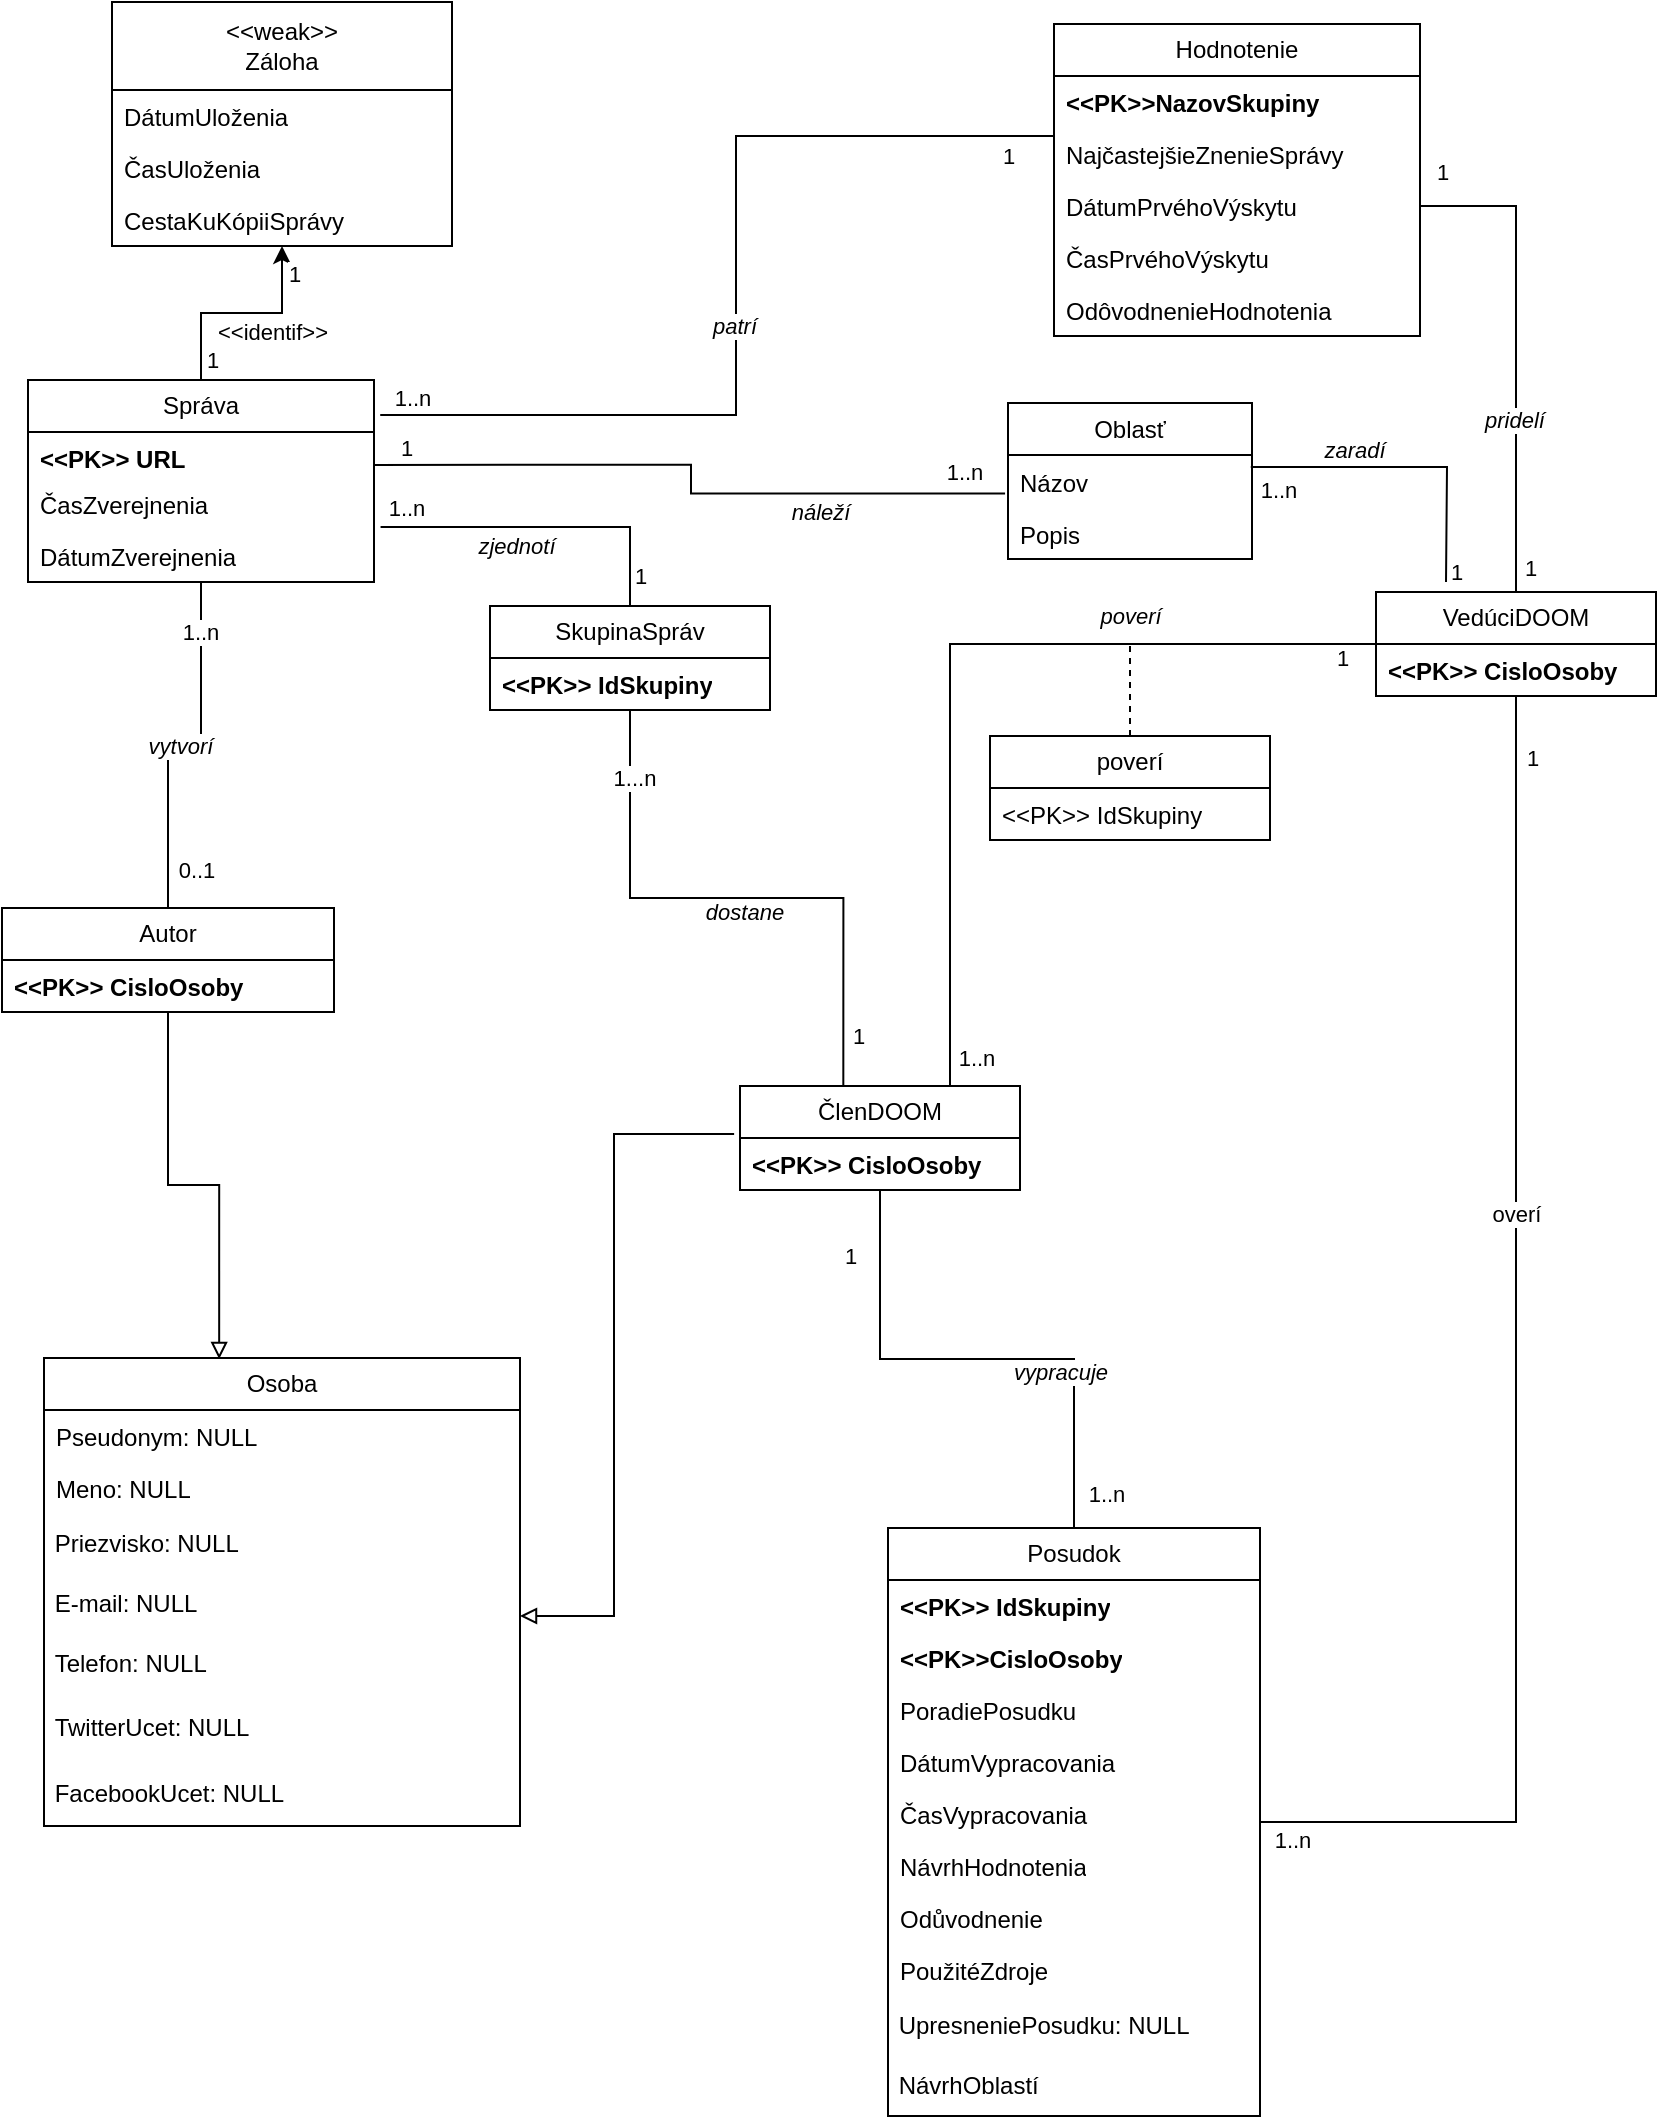<mxfile version="22.0.8" type="github">
  <diagram name="Page-1" id="c4acf3e9-155e-7222-9cf6-157b1a14988f">
    <mxGraphModel dx="1103" dy="580" grid="0" gridSize="10" guides="1" tooltips="1" connect="1" arrows="1" fold="1" page="1" pageScale="1" pageWidth="850" pageHeight="1100" background="none" math="0" shadow="0">
      <root>
        <mxCell id="0" />
        <mxCell id="1" parent="0" />
        <mxCell id="tlV6fnILcFrFBnI4IhaU-143" style="edgeStyle=orthogonalEdgeStyle;rounded=0;orthogonalLoop=1;jettySize=auto;html=1;" edge="1" parent="1" source="m7hgx1LQ3ufyT0KJ-3Pl-1" target="tlV6fnILcFrFBnI4IhaU-139">
          <mxGeometry relative="1" as="geometry" />
        </mxCell>
        <mxCell id="tlV6fnILcFrFBnI4IhaU-144" value="1" style="edgeLabel;html=1;align=center;verticalAlign=middle;resizable=0;points=[];" vertex="1" connectable="0" parent="tlV6fnILcFrFBnI4IhaU-143">
          <mxGeometry x="-0.81" y="1" relative="1" as="geometry">
            <mxPoint x="6" as="offset" />
          </mxGeometry>
        </mxCell>
        <mxCell id="tlV6fnILcFrFBnI4IhaU-146" value="&amp;lt;&amp;lt;identif&amp;gt;&amp;gt;" style="edgeLabel;html=1;align=center;verticalAlign=middle;resizable=0;points=[];" vertex="1" connectable="0" parent="tlV6fnILcFrFBnI4IhaU-143">
          <mxGeometry x="0.132" relative="1" as="geometry">
            <mxPoint x="8" y="9" as="offset" />
          </mxGeometry>
        </mxCell>
        <mxCell id="tlV6fnILcFrFBnI4IhaU-147" value="1" style="edgeLabel;html=1;align=center;verticalAlign=middle;resizable=0;points=[];" vertex="1" connectable="0" parent="tlV6fnILcFrFBnI4IhaU-143">
          <mxGeometry x="0.797" relative="1" as="geometry">
            <mxPoint x="6" y="3" as="offset" />
          </mxGeometry>
        </mxCell>
        <mxCell id="tlV6fnILcFrFBnI4IhaU-152" style="edgeStyle=orthogonalEdgeStyle;rounded=0;orthogonalLoop=1;jettySize=auto;html=1;endArrow=none;endFill=0;exitX=1.019;exitY=0.942;exitDx=0;exitDy=0;exitPerimeter=0;" edge="1" parent="1" source="m7hgx1LQ3ufyT0KJ-3Pl-4" target="tlV6fnILcFrFBnI4IhaU-148">
          <mxGeometry relative="1" as="geometry" />
        </mxCell>
        <mxCell id="tlV6fnILcFrFBnI4IhaU-153" value="&lt;i&gt;zjednotí&lt;/i&gt;" style="edgeLabel;html=1;align=center;verticalAlign=middle;resizable=0;points=[];" vertex="1" connectable="0" parent="tlV6fnILcFrFBnI4IhaU-152">
          <mxGeometry x="0.022" y="2" relative="1" as="geometry">
            <mxPoint x="-17" y="11" as="offset" />
          </mxGeometry>
        </mxCell>
        <mxCell id="tlV6fnILcFrFBnI4IhaU-154" value="1..n" style="edgeLabel;html=1;align=center;verticalAlign=middle;resizable=0;points=[];" vertex="1" connectable="0" parent="tlV6fnILcFrFBnI4IhaU-152">
          <mxGeometry x="-0.928" relative="1" as="geometry">
            <mxPoint x="6" y="-10" as="offset" />
          </mxGeometry>
        </mxCell>
        <mxCell id="tlV6fnILcFrFBnI4IhaU-155" value="&lt;div&gt;1&lt;/div&gt;" style="edgeLabel;html=1;align=center;verticalAlign=middle;resizable=0;points=[];" vertex="1" connectable="0" parent="tlV6fnILcFrFBnI4IhaU-152">
          <mxGeometry x="0.853" y="-1" relative="1" as="geometry">
            <mxPoint x="6" y="-3" as="offset" />
          </mxGeometry>
        </mxCell>
        <mxCell id="m7hgx1LQ3ufyT0KJ-3Pl-1" value="Správa" style="swimlane;fontStyle=0;childLayout=stackLayout;horizontal=1;startSize=26;fillColor=none;horizontalStack=0;resizeParent=1;resizeParentMax=0;resizeLast=0;collapsible=1;marginBottom=0;whiteSpace=wrap;html=1;" parent="1" vertex="1">
          <mxGeometry x="23" y="200" width="173" height="101" as="geometry" />
        </mxCell>
        <mxCell id="m7hgx1LQ3ufyT0KJ-3Pl-2" value="&lt;b&gt;&amp;lt;&amp;lt;PK&amp;gt;&amp;gt; URL&lt;/b&gt;" style="text;strokeColor=none;fillColor=none;align=left;verticalAlign=top;spacingLeft=4;spacingRight=4;overflow=hidden;rotatable=0;points=[[0,0.5],[1,0.5]];portConstraint=eastwest;whiteSpace=wrap;html=1;" parent="m7hgx1LQ3ufyT0KJ-3Pl-1" vertex="1">
          <mxGeometry y="26" width="173" height="23" as="geometry" />
        </mxCell>
        <mxCell id="m7hgx1LQ3ufyT0KJ-3Pl-4" value="ČasZverejnenia" style="text;strokeColor=none;fillColor=none;align=left;verticalAlign=top;spacingLeft=4;spacingRight=4;overflow=hidden;rotatable=0;points=[[0,0.5],[1,0.5]];portConstraint=eastwest;whiteSpace=wrap;html=1;" parent="m7hgx1LQ3ufyT0KJ-3Pl-1" vertex="1">
          <mxGeometry y="49" width="173" height="26" as="geometry" />
        </mxCell>
        <mxCell id="m7hgx1LQ3ufyT0KJ-3Pl-3" value="DátumZverejnenia" style="text;strokeColor=none;fillColor=none;align=left;verticalAlign=top;spacingLeft=4;spacingRight=4;overflow=hidden;rotatable=0;points=[[0,0.5],[1,0.5]];portConstraint=eastwest;whiteSpace=wrap;html=1;" parent="m7hgx1LQ3ufyT0KJ-3Pl-1" vertex="1">
          <mxGeometry y="75" width="173" height="26" as="geometry" />
        </mxCell>
        <mxCell id="tlV6fnILcFrFBnI4IhaU-1" value="&lt;div&gt;Osoba&lt;/div&gt;" style="swimlane;fontStyle=0;childLayout=stackLayout;horizontal=1;startSize=26;fillColor=none;horizontalStack=0;resizeParent=1;resizeParentMax=0;resizeLast=0;collapsible=1;marginBottom=0;whiteSpace=wrap;html=1;" vertex="1" parent="1">
          <mxGeometry x="31" y="689" width="238" height="234" as="geometry" />
        </mxCell>
        <mxCell id="tlV6fnILcFrFBnI4IhaU-3" value="Pseudonym: NULL" style="text;strokeColor=none;fillColor=none;align=left;verticalAlign=top;spacingLeft=4;spacingRight=4;overflow=hidden;rotatable=0;points=[[0,0.5],[1,0.5]];portConstraint=eastwest;whiteSpace=wrap;html=1;" vertex="1" parent="tlV6fnILcFrFBnI4IhaU-1">
          <mxGeometry y="26" width="238" height="26" as="geometry" />
        </mxCell>
        <mxCell id="tlV6fnILcFrFBnI4IhaU-4" value="Meno: NULL" style="text;strokeColor=none;fillColor=none;align=left;verticalAlign=top;spacingLeft=4;spacingRight=4;overflow=hidden;rotatable=0;points=[[0,0.5],[1,0.5]];portConstraint=eastwest;whiteSpace=wrap;html=1;" vertex="1" parent="tlV6fnILcFrFBnI4IhaU-1">
          <mxGeometry y="52" width="238" height="26" as="geometry" />
        </mxCell>
        <mxCell id="tlV6fnILcFrFBnI4IhaU-5" value="&lt;div&gt;&amp;nbsp;Priezvisko: NULL&lt;/div&gt;" style="text;strokeColor=none;align=left;fillColor=none;html=1;verticalAlign=middle;whiteSpace=wrap;rounded=0;" vertex="1" parent="tlV6fnILcFrFBnI4IhaU-1">
          <mxGeometry y="78" width="238" height="30" as="geometry" />
        </mxCell>
        <mxCell id="tlV6fnILcFrFBnI4IhaU-6" value="&amp;nbsp;E-mail: NULL" style="text;strokeColor=none;align=left;fillColor=none;html=1;verticalAlign=middle;whiteSpace=wrap;rounded=0;" vertex="1" parent="tlV6fnILcFrFBnI4IhaU-1">
          <mxGeometry y="108" width="238" height="30" as="geometry" />
        </mxCell>
        <mxCell id="tlV6fnILcFrFBnI4IhaU-7" value="&amp;nbsp;Telefon: NULL" style="text;strokeColor=none;align=left;fillColor=none;html=1;verticalAlign=middle;whiteSpace=wrap;rounded=0;" vertex="1" parent="tlV6fnILcFrFBnI4IhaU-1">
          <mxGeometry y="138" width="238" height="30" as="geometry" />
        </mxCell>
        <mxCell id="tlV6fnILcFrFBnI4IhaU-9" value="&amp;nbsp;TwitterUcet: NULL" style="text;strokeColor=none;align=left;fillColor=none;html=1;verticalAlign=middle;whiteSpace=wrap;rounded=0;" vertex="1" parent="tlV6fnILcFrFBnI4IhaU-1">
          <mxGeometry y="168" width="238" height="33" as="geometry" />
        </mxCell>
        <mxCell id="tlV6fnILcFrFBnI4IhaU-8" value="&amp;nbsp;FacebookUcet: NULL" style="text;strokeColor=none;align=left;fillColor=none;html=1;verticalAlign=middle;whiteSpace=wrap;rounded=0;" vertex="1" parent="tlV6fnILcFrFBnI4IhaU-1">
          <mxGeometry y="201" width="238" height="33" as="geometry" />
        </mxCell>
        <mxCell id="tlV6fnILcFrFBnI4IhaU-21" style="edgeStyle=orthogonalEdgeStyle;rounded=0;orthogonalLoop=1;jettySize=auto;html=1;endArrow=block;endFill=0;exitX=-0.021;exitY=-0.077;exitDx=0;exitDy=0;exitPerimeter=0;" edge="1" parent="1" source="tlV6fnILcFrFBnI4IhaU-125" target="tlV6fnILcFrFBnI4IhaU-1">
          <mxGeometry relative="1" as="geometry">
            <Array as="points">
              <mxPoint x="316" y="577" />
              <mxPoint x="316" y="818" />
            </Array>
          </mxGeometry>
        </mxCell>
        <mxCell id="tlV6fnILcFrFBnI4IhaU-31" style="edgeStyle=orthogonalEdgeStyle;rounded=0;orthogonalLoop=1;jettySize=auto;html=1;endArrow=none;endFill=0;" edge="1" parent="1" source="tlV6fnILcFrFBnI4IhaU-11" target="tlV6fnILcFrFBnI4IhaU-25">
          <mxGeometry relative="1" as="geometry">
            <mxPoint x="356.6" y="480.0" as="sourcePoint" />
          </mxGeometry>
        </mxCell>
        <mxCell id="tlV6fnILcFrFBnI4IhaU-32" value="&lt;i&gt;vypracuje&lt;/i&gt;" style="edgeLabel;html=1;align=center;verticalAlign=middle;resizable=0;points=[];" vertex="1" connectable="0" parent="tlV6fnILcFrFBnI4IhaU-31">
          <mxGeometry x="0.318" y="1" relative="1" as="geometry">
            <mxPoint x="-1" y="7" as="offset" />
          </mxGeometry>
        </mxCell>
        <mxCell id="tlV6fnILcFrFBnI4IhaU-33" value="1" style="edgeLabel;html=1;align=center;verticalAlign=middle;resizable=0;points=[];" vertex="1" connectable="0" parent="tlV6fnILcFrFBnI4IhaU-31">
          <mxGeometry x="-0.841" y="2" relative="1" as="geometry">
            <mxPoint x="-17" y="12" as="offset" />
          </mxGeometry>
        </mxCell>
        <mxCell id="tlV6fnILcFrFBnI4IhaU-35" value="1..n" style="edgeLabel;html=1;align=center;verticalAlign=middle;resizable=0;points=[];" vertex="1" connectable="0" parent="tlV6fnILcFrFBnI4IhaU-31">
          <mxGeometry x="0.793" y="-2" relative="1" as="geometry">
            <mxPoint x="18" y="10" as="offset" />
          </mxGeometry>
        </mxCell>
        <mxCell id="tlV6fnILcFrFBnI4IhaU-11" value="ČlenDOOM" style="swimlane;fontStyle=0;childLayout=stackLayout;horizontal=1;startSize=26;fillColor=none;horizontalStack=0;resizeParent=1;resizeParentMax=0;resizeLast=0;collapsible=1;marginBottom=0;whiteSpace=wrap;html=1;" vertex="1" parent="1">
          <mxGeometry x="379" y="553" width="140" height="52" as="geometry" />
        </mxCell>
        <mxCell id="tlV6fnILcFrFBnI4IhaU-125" value="&lt;div&gt;&lt;b&gt;&amp;lt;&amp;lt;PK&amp;gt;&amp;gt; CisloOsoby&lt;/b&gt;&lt;/div&gt;" style="text;strokeColor=none;fillColor=none;align=left;verticalAlign=top;spacingLeft=4;spacingRight=4;overflow=hidden;rotatable=0;points=[[0,0.5],[1,0.5]];portConstraint=eastwest;whiteSpace=wrap;html=1;" vertex="1" parent="tlV6fnILcFrFBnI4IhaU-11">
          <mxGeometry y="26" width="140" height="26" as="geometry" />
        </mxCell>
        <mxCell id="tlV6fnILcFrFBnI4IhaU-23" style="edgeStyle=orthogonalEdgeStyle;rounded=0;orthogonalLoop=1;jettySize=auto;html=1;endArrow=none;endFill=0;" edge="1" parent="1" source="tlV6fnILcFrFBnI4IhaU-17" target="m7hgx1LQ3ufyT0KJ-3Pl-1">
          <mxGeometry relative="1" as="geometry">
            <mxPoint x="95.957" y="170" as="targetPoint" />
          </mxGeometry>
        </mxCell>
        <mxCell id="tlV6fnILcFrFBnI4IhaU-36" value="&lt;i&gt;vytvorí&lt;/i&gt;" style="edgeLabel;html=1;align=center;verticalAlign=middle;resizable=0;points=[];" vertex="1" connectable="0" parent="tlV6fnILcFrFBnI4IhaU-23">
          <mxGeometry x="-0.029" relative="1" as="geometry">
            <mxPoint as="offset" />
          </mxGeometry>
        </mxCell>
        <mxCell id="tlV6fnILcFrFBnI4IhaU-38" value="0..1" style="edgeLabel;html=1;align=center;verticalAlign=middle;resizable=0;points=[];" vertex="1" connectable="0" parent="tlV6fnILcFrFBnI4IhaU-23">
          <mxGeometry x="-0.775" relative="1" as="geometry">
            <mxPoint x="14" y="1" as="offset" />
          </mxGeometry>
        </mxCell>
        <mxCell id="tlV6fnILcFrFBnI4IhaU-39" value="&lt;div&gt;1..n&lt;/div&gt;" style="edgeLabel;html=1;align=center;verticalAlign=middle;resizable=0;points=[];" vertex="1" connectable="0" parent="tlV6fnILcFrFBnI4IhaU-23">
          <mxGeometry x="0.83" y="1" relative="1" as="geometry">
            <mxPoint y="9" as="offset" />
          </mxGeometry>
        </mxCell>
        <mxCell id="tlV6fnILcFrFBnI4IhaU-17" value="Autor" style="swimlane;fontStyle=0;childLayout=stackLayout;horizontal=1;startSize=26;fillColor=none;horizontalStack=0;resizeParent=1;resizeParentMax=0;resizeLast=0;collapsible=1;marginBottom=0;whiteSpace=wrap;html=1;" vertex="1" parent="1">
          <mxGeometry x="10" y="464" width="166" height="52" as="geometry" />
        </mxCell>
        <mxCell id="tlV6fnILcFrFBnI4IhaU-124" value="&lt;div&gt;&lt;b&gt;&amp;lt;&amp;lt;PK&amp;gt;&amp;gt; CisloOsoby&lt;/b&gt;&lt;/div&gt;" style="text;strokeColor=none;fillColor=none;align=left;verticalAlign=top;spacingLeft=4;spacingRight=4;overflow=hidden;rotatable=0;points=[[0,0.5],[1,0.5]];portConstraint=eastwest;whiteSpace=wrap;html=1;" vertex="1" parent="tlV6fnILcFrFBnI4IhaU-17">
          <mxGeometry y="26" width="166" height="26" as="geometry" />
        </mxCell>
        <mxCell id="tlV6fnILcFrFBnI4IhaU-22" style="edgeStyle=orthogonalEdgeStyle;rounded=0;orthogonalLoop=1;jettySize=auto;html=1;entryX=0.368;entryY=0.002;entryDx=0;entryDy=0;entryPerimeter=0;endArrow=block;endFill=0;" edge="1" parent="1" source="tlV6fnILcFrFBnI4IhaU-17" target="tlV6fnILcFrFBnI4IhaU-1">
          <mxGeometry relative="1" as="geometry" />
        </mxCell>
        <mxCell id="tlV6fnILcFrFBnI4IhaU-71" style="edgeStyle=orthogonalEdgeStyle;rounded=0;orthogonalLoop=1;jettySize=auto;html=1;endArrow=none;endFill=0;" edge="1" parent="1" source="tlV6fnILcFrFBnI4IhaU-25" target="tlV6fnILcFrFBnI4IhaU-58">
          <mxGeometry relative="1" as="geometry" />
        </mxCell>
        <mxCell id="tlV6fnILcFrFBnI4IhaU-72" value="1..n" style="edgeLabel;html=1;align=center;verticalAlign=middle;resizable=0;points=[];" vertex="1" connectable="0" parent="tlV6fnILcFrFBnI4IhaU-71">
          <mxGeometry x="-0.757" relative="1" as="geometry">
            <mxPoint x="-68" y="9" as="offset" />
          </mxGeometry>
        </mxCell>
        <mxCell id="tlV6fnILcFrFBnI4IhaU-73" value="1" style="edgeLabel;html=1;align=center;verticalAlign=middle;resizable=0;points=[];" vertex="1" connectable="0" parent="tlV6fnILcFrFBnI4IhaU-71">
          <mxGeometry x="0.91" relative="1" as="geometry">
            <mxPoint x="8" as="offset" />
          </mxGeometry>
        </mxCell>
        <mxCell id="tlV6fnILcFrFBnI4IhaU-129" value="overí" style="edgeLabel;html=1;align=center;verticalAlign=middle;resizable=0;points=[];" vertex="1" connectable="0" parent="tlV6fnILcFrFBnI4IhaU-71">
          <mxGeometry x="0.25" relative="1" as="geometry">
            <mxPoint as="offset" />
          </mxGeometry>
        </mxCell>
        <mxCell id="tlV6fnILcFrFBnI4IhaU-25" value="&lt;div&gt;Posudok&lt;br&gt;&lt;/div&gt;" style="swimlane;fontStyle=0;childLayout=stackLayout;horizontal=1;startSize=26;fillColor=none;horizontalStack=0;resizeParent=1;resizeParentMax=0;resizeLast=0;collapsible=1;marginBottom=0;whiteSpace=wrap;html=1;" vertex="1" parent="1">
          <mxGeometry x="453" y="774" width="186" height="294" as="geometry" />
        </mxCell>
        <mxCell id="tlV6fnILcFrFBnI4IhaU-161" value="&lt;b&gt;&amp;lt;&amp;lt;PK&amp;gt;&amp;gt; IdSkupiny&lt;/b&gt;" style="text;strokeColor=none;fillColor=none;align=left;verticalAlign=top;spacingLeft=4;spacingRight=4;overflow=hidden;rotatable=0;points=[[0,0.5],[1,0.5]];portConstraint=eastwest;whiteSpace=wrap;html=1;" vertex="1" parent="tlV6fnILcFrFBnI4IhaU-25">
          <mxGeometry y="26" width="186" height="26" as="geometry" />
        </mxCell>
        <mxCell id="tlV6fnILcFrFBnI4IhaU-174" value="&lt;b&gt;&amp;lt;&amp;lt;PK&amp;gt;&amp;gt;CisloOsoby&lt;/b&gt;" style="text;strokeColor=none;fillColor=none;align=left;verticalAlign=top;spacingLeft=4;spacingRight=4;overflow=hidden;rotatable=0;points=[[0,0.5],[1,0.5]];portConstraint=eastwest;whiteSpace=wrap;html=1;" vertex="1" parent="tlV6fnILcFrFBnI4IhaU-25">
          <mxGeometry y="52" width="186" height="26" as="geometry" />
        </mxCell>
        <mxCell id="tlV6fnILcFrFBnI4IhaU-167" value="PoradiePosudku" style="text;strokeColor=none;fillColor=none;align=left;verticalAlign=top;spacingLeft=4;spacingRight=4;overflow=hidden;rotatable=0;points=[[0,0.5],[1,0.5]];portConstraint=eastwest;whiteSpace=wrap;html=1;" vertex="1" parent="tlV6fnILcFrFBnI4IhaU-25">
          <mxGeometry y="78" width="186" height="26" as="geometry" />
        </mxCell>
        <mxCell id="tlV6fnILcFrFBnI4IhaU-172" value="DátumVypracovania" style="text;strokeColor=none;fillColor=none;align=left;verticalAlign=top;spacingLeft=4;spacingRight=4;overflow=hidden;rotatable=0;points=[[0,0.5],[1,0.5]];portConstraint=eastwest;whiteSpace=wrap;html=1;" vertex="1" parent="tlV6fnILcFrFBnI4IhaU-25">
          <mxGeometry y="104" width="186" height="26" as="geometry" />
        </mxCell>
        <mxCell id="tlV6fnILcFrFBnI4IhaU-173" value="ČasVypracovania" style="text;strokeColor=none;fillColor=none;align=left;verticalAlign=top;spacingLeft=4;spacingRight=4;overflow=hidden;rotatable=0;points=[[0,0.5],[1,0.5]];portConstraint=eastwest;whiteSpace=wrap;html=1;" vertex="1" parent="tlV6fnILcFrFBnI4IhaU-25">
          <mxGeometry y="130" width="186" height="26" as="geometry" />
        </mxCell>
        <mxCell id="tlV6fnILcFrFBnI4IhaU-26" value="NávrhHodnotenia" style="text;strokeColor=none;fillColor=none;align=left;verticalAlign=top;spacingLeft=4;spacingRight=4;overflow=hidden;rotatable=0;points=[[0,0.5],[1,0.5]];portConstraint=eastwest;whiteSpace=wrap;html=1;" vertex="1" parent="tlV6fnILcFrFBnI4IhaU-25">
          <mxGeometry y="156" width="186" height="26" as="geometry" />
        </mxCell>
        <mxCell id="tlV6fnILcFrFBnI4IhaU-27" value="Odůvodnenie" style="text;strokeColor=none;fillColor=none;align=left;verticalAlign=top;spacingLeft=4;spacingRight=4;overflow=hidden;rotatable=0;points=[[0,0.5],[1,0.5]];portConstraint=eastwest;whiteSpace=wrap;html=1;" vertex="1" parent="tlV6fnILcFrFBnI4IhaU-25">
          <mxGeometry y="182" width="186" height="26" as="geometry" />
        </mxCell>
        <mxCell id="tlV6fnILcFrFBnI4IhaU-28" value="PoužitéZdroje" style="text;strokeColor=none;fillColor=none;align=left;verticalAlign=top;spacingLeft=4;spacingRight=4;overflow=hidden;rotatable=0;points=[[0,0.5],[1,0.5]];portConstraint=eastwest;whiteSpace=wrap;html=1;" vertex="1" parent="tlV6fnILcFrFBnI4IhaU-25">
          <mxGeometry y="208" width="186" height="26" as="geometry" />
        </mxCell>
        <mxCell id="tlV6fnILcFrFBnI4IhaU-107" value="&lt;div align=&quot;left&quot;&gt;&amp;nbsp;UpresneniePosudku: NULL&lt;/div&gt;" style="text;strokeColor=none;align=left;fillColor=none;html=1;verticalAlign=middle;whiteSpace=wrap;rounded=0;" vertex="1" parent="tlV6fnILcFrFBnI4IhaU-25">
          <mxGeometry y="234" width="186" height="30" as="geometry" />
        </mxCell>
        <mxCell id="tlV6fnILcFrFBnI4IhaU-29" value="&amp;nbsp;NávrhOblastí" style="text;strokeColor=none;align=left;fillColor=none;html=1;verticalAlign=middle;whiteSpace=wrap;rounded=0;" vertex="1" parent="tlV6fnILcFrFBnI4IhaU-25">
          <mxGeometry y="264" width="186" height="30" as="geometry" />
        </mxCell>
        <mxCell id="tlV6fnILcFrFBnI4IhaU-162" style="edgeStyle=orthogonalEdgeStyle;rounded=0;orthogonalLoop=1;jettySize=auto;html=1;entryX=1;entryY=0.5;entryDx=0;entryDy=0;endArrow=none;endFill=0;" edge="1" parent="1" source="tlV6fnILcFrFBnI4IhaU-58" target="tlV6fnILcFrFBnI4IhaU-111">
          <mxGeometry relative="1" as="geometry" />
        </mxCell>
        <mxCell id="tlV6fnILcFrFBnI4IhaU-164" value="1" style="edgeLabel;html=1;align=center;verticalAlign=middle;resizable=0;points=[];" vertex="1" connectable="0" parent="tlV6fnILcFrFBnI4IhaU-162">
          <mxGeometry x="-0.898" y="-1" relative="1" as="geometry">
            <mxPoint x="6" as="offset" />
          </mxGeometry>
        </mxCell>
        <mxCell id="tlV6fnILcFrFBnI4IhaU-165" value="1" style="edgeLabel;html=1;align=center;verticalAlign=middle;resizable=0;points=[];" vertex="1" connectable="0" parent="tlV6fnILcFrFBnI4IhaU-162">
          <mxGeometry x="0.868" y="-2" relative="1" as="geometry">
            <mxPoint x="-5" y="-15" as="offset" />
          </mxGeometry>
        </mxCell>
        <mxCell id="tlV6fnILcFrFBnI4IhaU-181" value="&lt;i&gt;pridelí&lt;/i&gt;" style="edgeLabel;html=1;align=center;verticalAlign=middle;resizable=0;points=[];" vertex="1" connectable="0" parent="tlV6fnILcFrFBnI4IhaU-162">
          <mxGeometry x="-0.41" y="-2" relative="1" as="geometry">
            <mxPoint x="-3" y="-15" as="offset" />
          </mxGeometry>
        </mxCell>
        <mxCell id="tlV6fnILcFrFBnI4IhaU-168" style="edgeStyle=orthogonalEdgeStyle;rounded=0;orthogonalLoop=1;jettySize=auto;html=1;entryX=0.75;entryY=0;entryDx=0;entryDy=0;endArrow=none;endFill=0;" edge="1" parent="1" source="tlV6fnILcFrFBnI4IhaU-58" target="tlV6fnILcFrFBnI4IhaU-11">
          <mxGeometry relative="1" as="geometry" />
        </mxCell>
        <mxCell id="tlV6fnILcFrFBnI4IhaU-169" value="&lt;i&gt;poverí&lt;/i&gt;" style="edgeLabel;html=1;align=center;verticalAlign=middle;resizable=0;points=[];" vertex="1" connectable="0" parent="tlV6fnILcFrFBnI4IhaU-168">
          <mxGeometry x="-0.33" y="3" relative="1" as="geometry">
            <mxPoint x="22" y="-17" as="offset" />
          </mxGeometry>
        </mxCell>
        <mxCell id="tlV6fnILcFrFBnI4IhaU-170" value="1" style="edgeLabel;html=1;align=center;verticalAlign=middle;resizable=0;points=[];" vertex="1" connectable="0" parent="tlV6fnILcFrFBnI4IhaU-168">
          <mxGeometry x="-0.947" relative="1" as="geometry">
            <mxPoint x="-6" y="7" as="offset" />
          </mxGeometry>
        </mxCell>
        <mxCell id="tlV6fnILcFrFBnI4IhaU-171" value="1..n" style="edgeLabel;html=1;align=center;verticalAlign=middle;resizable=0;points=[];" vertex="1" connectable="0" parent="tlV6fnILcFrFBnI4IhaU-168">
          <mxGeometry x="0.933" relative="1" as="geometry">
            <mxPoint x="13" as="offset" />
          </mxGeometry>
        </mxCell>
        <mxCell id="tlV6fnILcFrFBnI4IhaU-182" style="edgeStyle=orthogonalEdgeStyle;rounded=0;orthogonalLoop=1;jettySize=auto;html=1;endArrow=none;endFill=0;entryX=0.995;entryY=0.232;entryDx=0;entryDy=0;entryPerimeter=0;" edge="1" parent="1" target="tlV6fnILcFrFBnI4IhaU-185">
          <mxGeometry relative="1" as="geometry">
            <mxPoint x="732" y="301" as="sourcePoint" />
          </mxGeometry>
        </mxCell>
        <mxCell id="tlV6fnILcFrFBnI4IhaU-183" value="&lt;i&gt;zaradí&lt;/i&gt;" style="edgeLabel;html=1;align=center;verticalAlign=middle;resizable=0;points=[];" vertex="1" connectable="0" parent="tlV6fnILcFrFBnI4IhaU-182">
          <mxGeometry x="-0.02" y="-1" relative="1" as="geometry">
            <mxPoint x="-28" y="-8" as="offset" />
          </mxGeometry>
        </mxCell>
        <mxCell id="tlV6fnILcFrFBnI4IhaU-189" value="1" style="edgeLabel;html=1;align=center;verticalAlign=middle;resizable=0;points=[];" vertex="1" connectable="0" parent="tlV6fnILcFrFBnI4IhaU-182">
          <mxGeometry x="-0.94" y="-2" relative="1" as="geometry">
            <mxPoint x="3" y="-1" as="offset" />
          </mxGeometry>
        </mxCell>
        <mxCell id="tlV6fnILcFrFBnI4IhaU-191" value="1..n" style="edgeLabel;html=1;align=center;verticalAlign=middle;resizable=0;points=[];" vertex="1" connectable="0" parent="tlV6fnILcFrFBnI4IhaU-182">
          <mxGeometry x="0.895" relative="1" as="geometry">
            <mxPoint x="5" y="11" as="offset" />
          </mxGeometry>
        </mxCell>
        <mxCell id="tlV6fnILcFrFBnI4IhaU-58" value="VedúciDOOM" style="swimlane;fontStyle=0;childLayout=stackLayout;horizontal=1;startSize=26;fillColor=none;horizontalStack=0;resizeParent=1;resizeParentMax=0;resizeLast=0;collapsible=1;marginBottom=0;whiteSpace=wrap;html=1;" vertex="1" parent="1">
          <mxGeometry x="697" y="306" width="140" height="52" as="geometry" />
        </mxCell>
        <mxCell id="tlV6fnILcFrFBnI4IhaU-126" value="&lt;div&gt;&lt;b&gt;&amp;lt;&amp;lt;PK&amp;gt;&amp;gt; CisloOsoby&lt;/b&gt;&lt;/div&gt;" style="text;strokeColor=none;fillColor=none;align=left;verticalAlign=top;spacingLeft=4;spacingRight=4;overflow=hidden;rotatable=0;points=[[0,0.5],[1,0.5]];portConstraint=eastwest;whiteSpace=wrap;html=1;" vertex="1" parent="tlV6fnILcFrFBnI4IhaU-58">
          <mxGeometry y="26" width="140" height="26" as="geometry" />
        </mxCell>
        <mxCell id="tlV6fnILcFrFBnI4IhaU-74" style="edgeStyle=orthogonalEdgeStyle;rounded=0;orthogonalLoop=1;jettySize=auto;html=1;entryX=0.369;entryY=-0.009;entryDx=0;entryDy=0;entryPerimeter=0;endArrow=none;endFill=0;" edge="1" parent="1" source="tlV6fnILcFrFBnI4IhaU-148" target="tlV6fnILcFrFBnI4IhaU-11">
          <mxGeometry relative="1" as="geometry">
            <mxPoint x="318.78" y="173.216" as="targetPoint" />
          </mxGeometry>
        </mxCell>
        <mxCell id="tlV6fnILcFrFBnI4IhaU-75" value="1...n" style="edgeLabel;html=1;align=center;verticalAlign=middle;resizable=0;points=[];" vertex="1" connectable="0" parent="tlV6fnILcFrFBnI4IhaU-74">
          <mxGeometry x="-0.857" y="-1" relative="1" as="geometry">
            <mxPoint x="3" y="13" as="offset" />
          </mxGeometry>
        </mxCell>
        <mxCell id="tlV6fnILcFrFBnI4IhaU-76" value="1" style="edgeLabel;html=1;align=center;verticalAlign=middle;resizable=0;points=[];" vertex="1" connectable="0" parent="tlV6fnILcFrFBnI4IhaU-74">
          <mxGeometry x="0.846" relative="1" as="geometry">
            <mxPoint x="7" y="-2" as="offset" />
          </mxGeometry>
        </mxCell>
        <mxCell id="tlV6fnILcFrFBnI4IhaU-128" value="&lt;i&gt;dostane&lt;/i&gt;" style="edgeLabel;html=1;align=center;verticalAlign=middle;resizable=0;points=[];" vertex="1" connectable="0" parent="tlV6fnILcFrFBnI4IhaU-74">
          <mxGeometry x="0.272" y="-2" relative="1" as="geometry">
            <mxPoint x="-36" y="5" as="offset" />
          </mxGeometry>
        </mxCell>
        <mxCell id="tlV6fnILcFrFBnI4IhaU-156" style="edgeStyle=orthogonalEdgeStyle;rounded=0;orthogonalLoop=1;jettySize=auto;html=1;entryX=1.018;entryY=0.173;entryDx=0;entryDy=0;entryPerimeter=0;endArrow=none;endFill=0;" edge="1" parent="1" source="tlV6fnILcFrFBnI4IhaU-84" target="m7hgx1LQ3ufyT0KJ-3Pl-1">
          <mxGeometry relative="1" as="geometry">
            <Array as="points">
              <mxPoint x="377" y="78" />
              <mxPoint x="377" y="218" />
            </Array>
          </mxGeometry>
        </mxCell>
        <mxCell id="tlV6fnILcFrFBnI4IhaU-157" value="&lt;i&gt;patrí &lt;/i&gt;" style="edgeLabel;html=1;align=center;verticalAlign=middle;resizable=0;points=[];" vertex="1" connectable="0" parent="tlV6fnILcFrFBnI4IhaU-156">
          <mxGeometry x="-0.124" y="-1" relative="1" as="geometry">
            <mxPoint y="45" as="offset" />
          </mxGeometry>
        </mxCell>
        <mxCell id="tlV6fnILcFrFBnI4IhaU-160" value="1" style="edgeLabel;html=1;align=center;verticalAlign=middle;resizable=0;points=[];" vertex="1" connectable="0" parent="tlV6fnILcFrFBnI4IhaU-156">
          <mxGeometry x="-0.907" relative="1" as="geometry">
            <mxPoint x="-1" y="10" as="offset" />
          </mxGeometry>
        </mxCell>
        <mxCell id="tlV6fnILcFrFBnI4IhaU-166" value="1..n" style="edgeLabel;html=1;align=center;verticalAlign=middle;resizable=0;points=[];" vertex="1" connectable="0" parent="tlV6fnILcFrFBnI4IhaU-156">
          <mxGeometry x="0.884" y="-2" relative="1" as="geometry">
            <mxPoint x="-12" y="-7" as="offset" />
          </mxGeometry>
        </mxCell>
        <mxCell id="tlV6fnILcFrFBnI4IhaU-84" value="Hodnotenie" style="swimlane;fontStyle=0;childLayout=stackLayout;horizontal=1;startSize=26;fillColor=none;horizontalStack=0;resizeParent=1;resizeParentMax=0;resizeLast=0;collapsible=1;marginBottom=0;whiteSpace=wrap;html=1;" vertex="1" parent="1">
          <mxGeometry x="536" y="22" width="183" height="156" as="geometry" />
        </mxCell>
        <mxCell id="tlV6fnILcFrFBnI4IhaU-85" value="&lt;b&gt;&amp;lt;&amp;lt;PK&amp;gt;&amp;gt;NazovSkupiny&lt;/b&gt;" style="text;strokeColor=none;fillColor=none;align=left;verticalAlign=top;spacingLeft=4;spacingRight=4;overflow=hidden;rotatable=0;points=[[0,0.5],[1,0.5]];portConstraint=eastwest;whiteSpace=wrap;html=1;" vertex="1" parent="tlV6fnILcFrFBnI4IhaU-84">
          <mxGeometry y="26" width="183" height="26" as="geometry" />
        </mxCell>
        <mxCell id="tlV6fnILcFrFBnI4IhaU-110" value="NajčastejšieZnenieSprávy" style="text;strokeColor=none;fillColor=none;align=left;verticalAlign=top;spacingLeft=4;spacingRight=4;overflow=hidden;rotatable=0;points=[[0,0.5],[1,0.5]];portConstraint=eastwest;whiteSpace=wrap;html=1;" vertex="1" parent="tlV6fnILcFrFBnI4IhaU-84">
          <mxGeometry y="52" width="183" height="26" as="geometry" />
        </mxCell>
        <mxCell id="tlV6fnILcFrFBnI4IhaU-111" value="DátumPrvéhoVýskytu" style="text;strokeColor=none;fillColor=none;align=left;verticalAlign=top;spacingLeft=4;spacingRight=4;overflow=hidden;rotatable=0;points=[[0,0.5],[1,0.5]];portConstraint=eastwest;whiteSpace=wrap;html=1;" vertex="1" parent="tlV6fnILcFrFBnI4IhaU-84">
          <mxGeometry y="78" width="183" height="26" as="geometry" />
        </mxCell>
        <mxCell id="tlV6fnILcFrFBnI4IhaU-112" value="ČasPrvéhoVýskytu" style="text;strokeColor=none;fillColor=none;align=left;verticalAlign=top;spacingLeft=4;spacingRight=4;overflow=hidden;rotatable=0;points=[[0,0.5],[1,0.5]];portConstraint=eastwest;whiteSpace=wrap;html=1;" vertex="1" parent="tlV6fnILcFrFBnI4IhaU-84">
          <mxGeometry y="104" width="183" height="26" as="geometry" />
        </mxCell>
        <mxCell id="tlV6fnILcFrFBnI4IhaU-113" value="OdôvodnenieHodnotenia" style="text;strokeColor=none;fillColor=none;align=left;verticalAlign=top;spacingLeft=4;spacingRight=4;overflow=hidden;rotatable=0;points=[[0,0.5],[1,0.5]];portConstraint=eastwest;whiteSpace=wrap;html=1;" vertex="1" parent="tlV6fnILcFrFBnI4IhaU-84">
          <mxGeometry y="130" width="183" height="26" as="geometry" />
        </mxCell>
        <mxCell id="tlV6fnILcFrFBnI4IhaU-139" value="&lt;div&gt;&amp;lt;&amp;lt;weak&amp;gt;&amp;gt;&lt;br&gt;&lt;/div&gt;&lt;div&gt;Záloha&lt;/div&gt;" style="swimlane;fontStyle=0;childLayout=stackLayout;horizontal=1;startSize=44;fillColor=none;horizontalStack=0;resizeParent=1;resizeParentMax=0;resizeLast=0;collapsible=1;marginBottom=0;whiteSpace=wrap;html=1;" vertex="1" parent="1">
          <mxGeometry x="65" y="11" width="170" height="122" as="geometry" />
        </mxCell>
        <mxCell id="tlV6fnILcFrFBnI4IhaU-140" value="DátumUloženia" style="text;strokeColor=none;fillColor=none;align=left;verticalAlign=top;spacingLeft=4;spacingRight=4;overflow=hidden;rotatable=0;points=[[0,0.5],[1,0.5]];portConstraint=eastwest;whiteSpace=wrap;html=1;" vertex="1" parent="tlV6fnILcFrFBnI4IhaU-139">
          <mxGeometry y="44" width="170" height="26" as="geometry" />
        </mxCell>
        <mxCell id="tlV6fnILcFrFBnI4IhaU-141" value="ČasUloženia" style="text;strokeColor=none;fillColor=none;align=left;verticalAlign=top;spacingLeft=4;spacingRight=4;overflow=hidden;rotatable=0;points=[[0,0.5],[1,0.5]];portConstraint=eastwest;whiteSpace=wrap;html=1;" vertex="1" parent="tlV6fnILcFrFBnI4IhaU-139">
          <mxGeometry y="70" width="170" height="26" as="geometry" />
        </mxCell>
        <mxCell id="tlV6fnILcFrFBnI4IhaU-142" value="CestaKuKópiiSprávy" style="text;strokeColor=none;fillColor=none;align=left;verticalAlign=top;spacingLeft=4;spacingRight=4;overflow=hidden;rotatable=0;points=[[0,0.5],[1,0.5]];portConstraint=eastwest;whiteSpace=wrap;html=1;" vertex="1" parent="tlV6fnILcFrFBnI4IhaU-139">
          <mxGeometry y="96" width="170" height="26" as="geometry" />
        </mxCell>
        <mxCell id="tlV6fnILcFrFBnI4IhaU-148" value="SkupinaSpráv" style="swimlane;fontStyle=0;childLayout=stackLayout;horizontal=1;startSize=26;fillColor=none;horizontalStack=0;resizeParent=1;resizeParentMax=0;resizeLast=0;collapsible=1;marginBottom=0;whiteSpace=wrap;html=1;" vertex="1" parent="1">
          <mxGeometry x="254" y="313" width="140" height="52" as="geometry" />
        </mxCell>
        <mxCell id="tlV6fnILcFrFBnI4IhaU-149" value="&lt;b&gt;&amp;lt;&amp;lt;PK&amp;gt;&amp;gt; IdSkupiny&lt;/b&gt;" style="text;strokeColor=none;fillColor=none;align=left;verticalAlign=top;spacingLeft=4;spacingRight=4;overflow=hidden;rotatable=0;points=[[0,0.5],[1,0.5]];portConstraint=eastwest;whiteSpace=wrap;html=1;" vertex="1" parent="tlV6fnILcFrFBnI4IhaU-148">
          <mxGeometry y="26" width="140" height="26" as="geometry" />
        </mxCell>
        <mxCell id="tlV6fnILcFrFBnI4IhaU-179" style="edgeStyle=orthogonalEdgeStyle;rounded=0;orthogonalLoop=1;jettySize=auto;html=1;endArrow=none;endFill=0;dashed=1;" edge="1" parent="1" source="tlV6fnILcFrFBnI4IhaU-175">
          <mxGeometry relative="1" as="geometry">
            <mxPoint x="574.0" y="332.5" as="targetPoint" />
          </mxGeometry>
        </mxCell>
        <mxCell id="tlV6fnILcFrFBnI4IhaU-175" value="poverí" style="swimlane;fontStyle=0;childLayout=stackLayout;horizontal=1;startSize=26;fillColor=none;horizontalStack=0;resizeParent=1;resizeParentMax=0;resizeLast=0;collapsible=1;marginBottom=0;whiteSpace=wrap;html=1;" vertex="1" parent="1">
          <mxGeometry x="504" y="378" width="140" height="52" as="geometry" />
        </mxCell>
        <mxCell id="tlV6fnILcFrFBnI4IhaU-176" value="&amp;lt;&amp;lt;PK&amp;gt;&amp;gt; IdSkupiny" style="text;strokeColor=none;fillColor=none;align=left;verticalAlign=top;spacingLeft=4;spacingRight=4;overflow=hidden;rotatable=0;points=[[0,0.5],[1,0.5]];portConstraint=eastwest;whiteSpace=wrap;html=1;" vertex="1" parent="tlV6fnILcFrFBnI4IhaU-175">
          <mxGeometry y="26" width="140" height="26" as="geometry" />
        </mxCell>
        <mxCell id="tlV6fnILcFrFBnI4IhaU-184" value="Oblasť" style="swimlane;fontStyle=0;childLayout=stackLayout;horizontal=1;startSize=26;fillColor=none;horizontalStack=0;resizeParent=1;resizeParentMax=0;resizeLast=0;collapsible=1;marginBottom=0;whiteSpace=wrap;html=1;" vertex="1" parent="1">
          <mxGeometry x="513" y="211.5" width="122" height="78" as="geometry" />
        </mxCell>
        <mxCell id="tlV6fnILcFrFBnI4IhaU-185" value="Názov" style="text;strokeColor=none;fillColor=none;align=left;verticalAlign=top;spacingLeft=4;spacingRight=4;overflow=hidden;rotatable=0;points=[[0,0.5],[1,0.5]];portConstraint=eastwest;whiteSpace=wrap;html=1;" vertex="1" parent="tlV6fnILcFrFBnI4IhaU-184">
          <mxGeometry y="26" width="122" height="26" as="geometry" />
        </mxCell>
        <mxCell id="tlV6fnILcFrFBnI4IhaU-186" value="Popis" style="text;strokeColor=none;fillColor=none;align=left;verticalAlign=top;spacingLeft=4;spacingRight=4;overflow=hidden;rotatable=0;points=[[0,0.5],[1,0.5]];portConstraint=eastwest;whiteSpace=wrap;html=1;" vertex="1" parent="tlV6fnILcFrFBnI4IhaU-184">
          <mxGeometry y="52" width="122" height="26" as="geometry" />
        </mxCell>
        <mxCell id="tlV6fnILcFrFBnI4IhaU-188" style="edgeStyle=orthogonalEdgeStyle;rounded=0;orthogonalLoop=1;jettySize=auto;html=1;entryX=0.999;entryY=0.715;entryDx=0;entryDy=0;entryPerimeter=0;endArrow=none;endFill=0;exitX=-0.012;exitY=0.742;exitDx=0;exitDy=0;exitPerimeter=0;" edge="1" parent="1" source="tlV6fnILcFrFBnI4IhaU-185" target="m7hgx1LQ3ufyT0KJ-3Pl-2">
          <mxGeometry relative="1" as="geometry" />
        </mxCell>
        <mxCell id="tlV6fnILcFrFBnI4IhaU-192" value="1" style="edgeLabel;html=1;align=center;verticalAlign=middle;resizable=0;points=[];" vertex="1" connectable="0" parent="tlV6fnILcFrFBnI4IhaU-188">
          <mxGeometry x="0.895" relative="1" as="geometry">
            <mxPoint x="-1" y="-9" as="offset" />
          </mxGeometry>
        </mxCell>
        <mxCell id="tlV6fnILcFrFBnI4IhaU-193" value="&lt;div&gt;1..n&lt;/div&gt;" style="edgeLabel;html=1;align=center;verticalAlign=middle;resizable=0;points=[];" vertex="1" connectable="0" parent="tlV6fnILcFrFBnI4IhaU-188">
          <mxGeometry x="-0.913" y="1" relative="1" as="geometry">
            <mxPoint x="-6" y="-12" as="offset" />
          </mxGeometry>
        </mxCell>
        <mxCell id="tlV6fnILcFrFBnI4IhaU-194" value="&lt;i&gt;náleží&lt;/i&gt;" style="edgeLabel;html=1;align=center;verticalAlign=middle;resizable=0;points=[];" vertex="1" connectable="0" parent="tlV6fnILcFrFBnI4IhaU-188">
          <mxGeometry x="-0.281" y="-1" relative="1" as="geometry">
            <mxPoint x="26" y="10" as="offset" />
          </mxGeometry>
        </mxCell>
      </root>
    </mxGraphModel>
  </diagram>
</mxfile>
